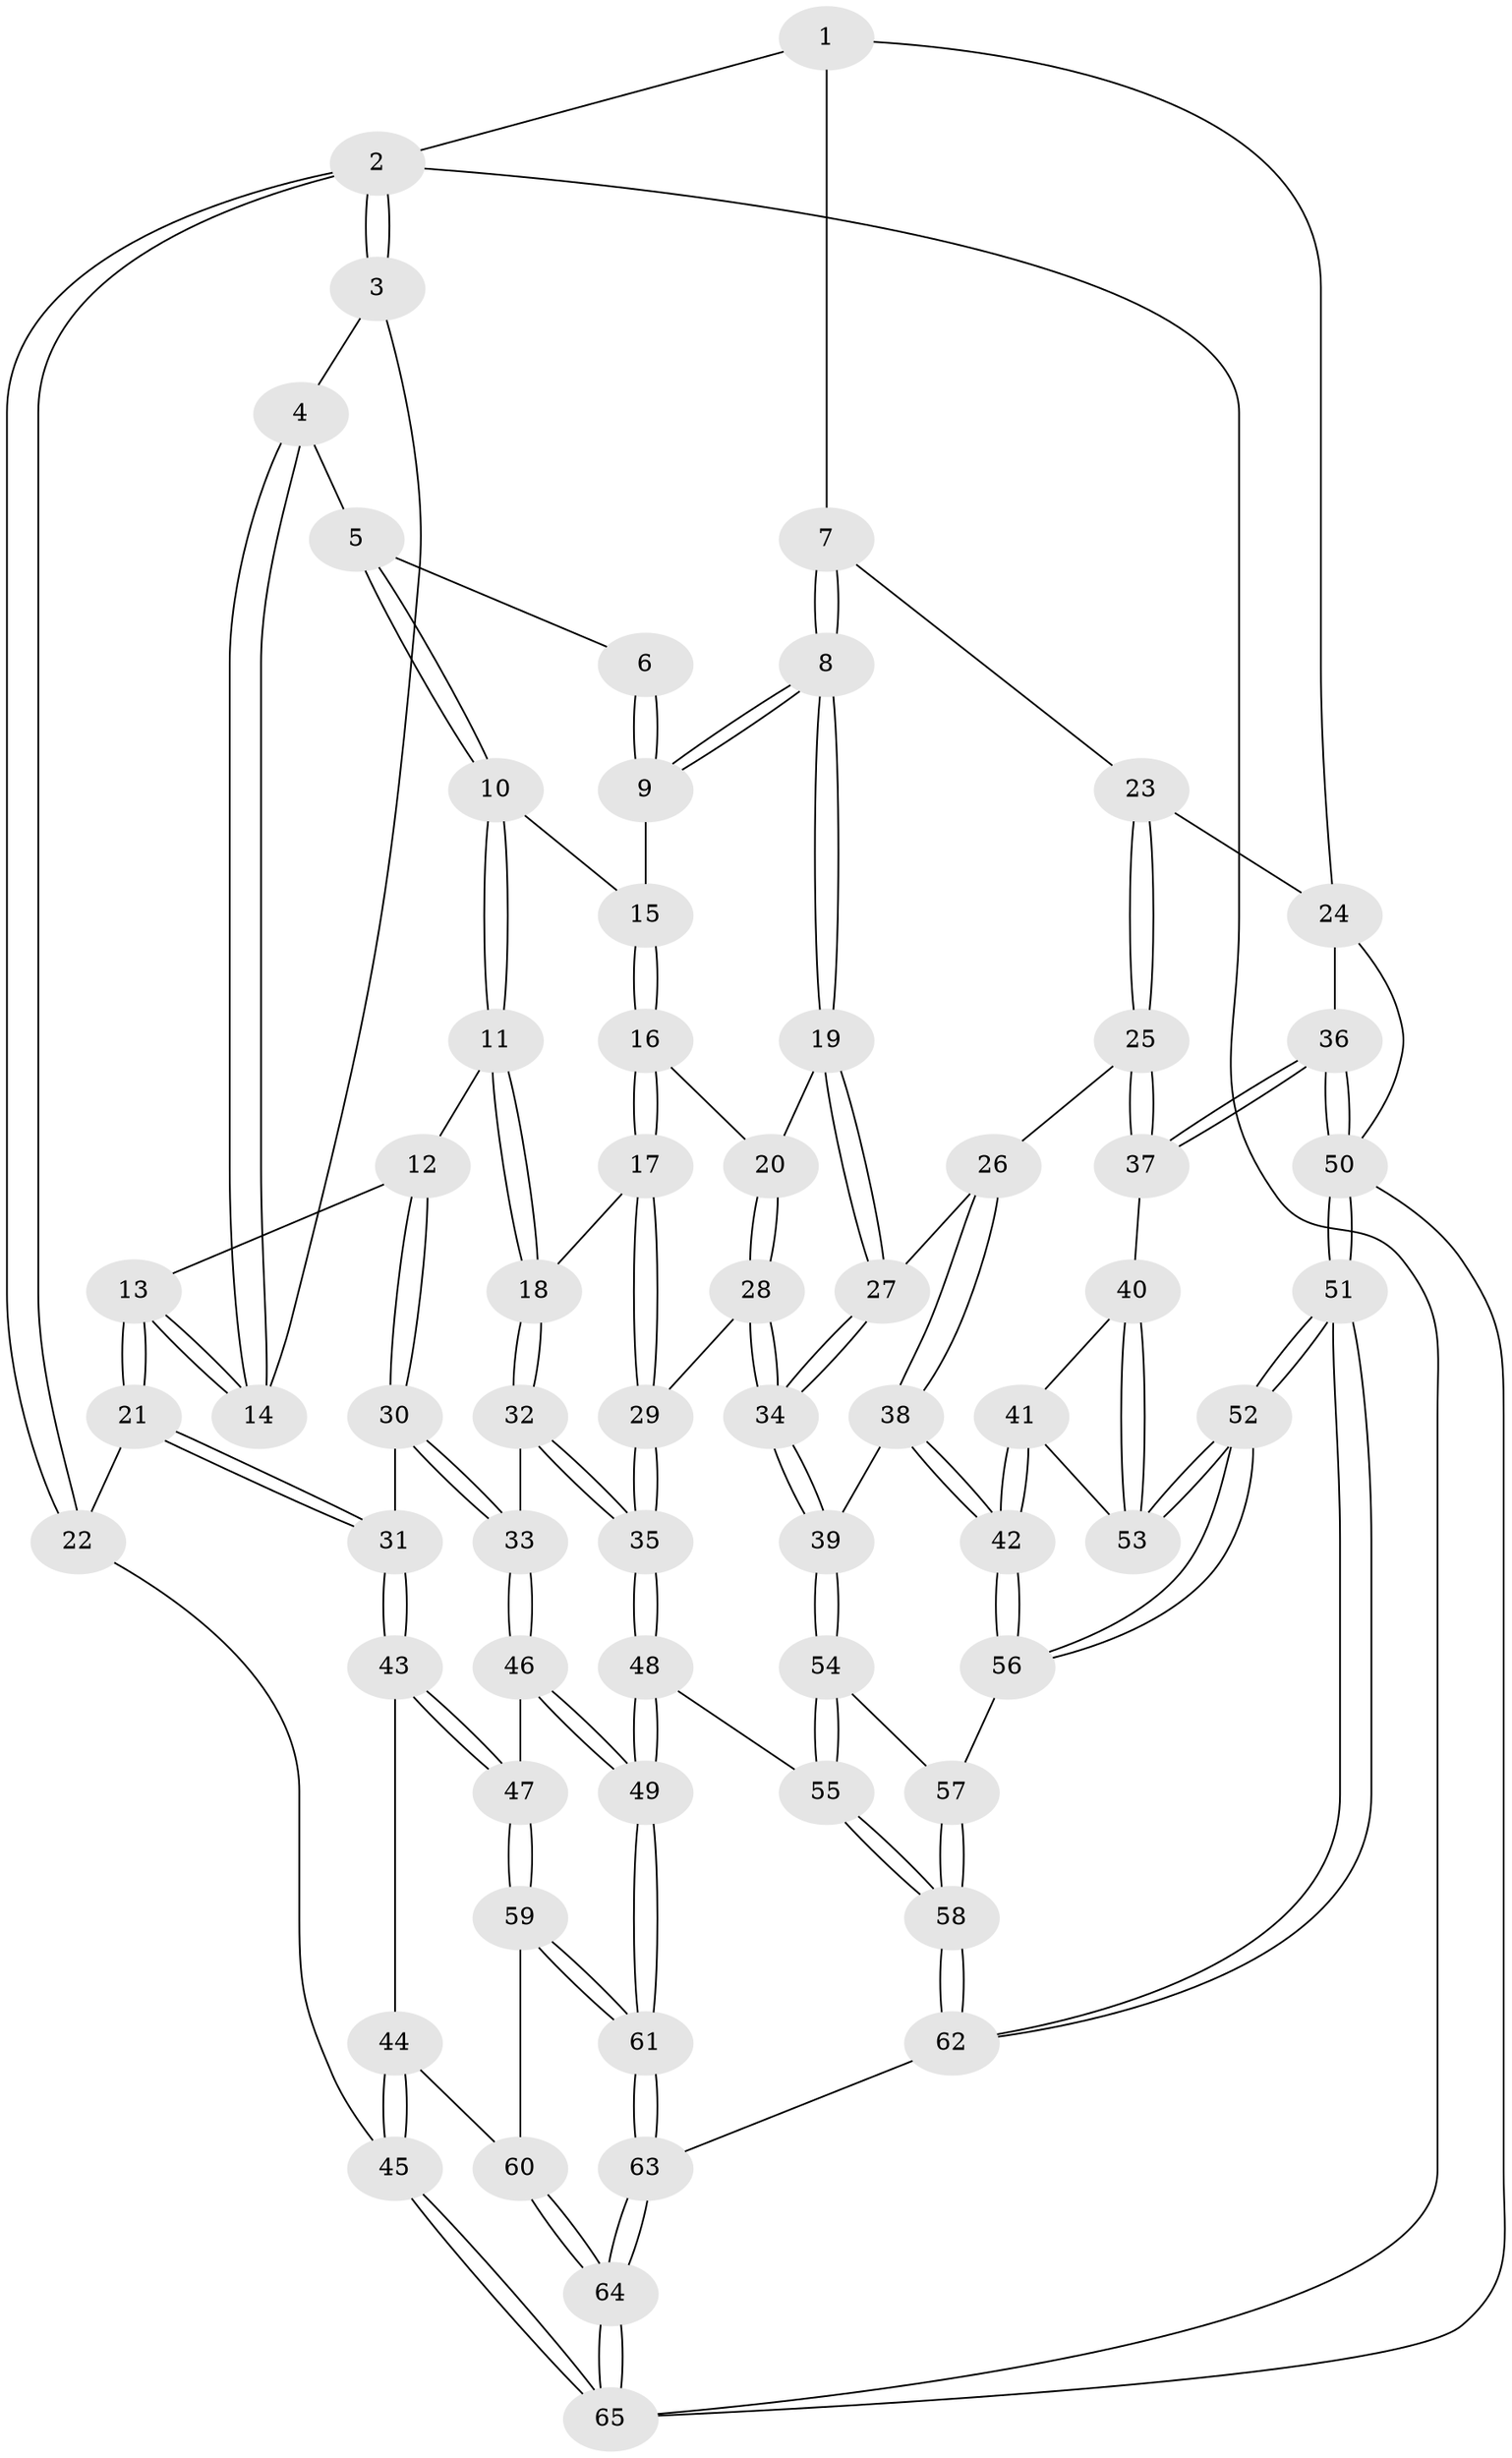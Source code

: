 // coarse degree distribution, {6: 0.0425531914893617, 4: 0.0851063829787234, 3: 0.7659574468085106, 2: 0.06382978723404255, 5: 0.0425531914893617}
// Generated by graph-tools (version 1.1) at 2025/54/03/04/25 22:54:41]
// undirected, 65 vertices, 159 edges
graph export_dot {
  node [color=gray90,style=filled];
  1 [pos="+0.7548063781392511+0"];
  2 [pos="+0+0"];
  3 [pos="+0+0"];
  4 [pos="+0.27059328080735207+0"];
  5 [pos="+0.32169269151696467+0"];
  6 [pos="+0.535119939361372+0"];
  7 [pos="+0.801463325905575+0.1861955605873025"];
  8 [pos="+0.7466829536146716+0.22753085098445736"];
  9 [pos="+0.5824689478432132+0.19089878100715807"];
  10 [pos="+0.34412247027323295+0.10851296970412264"];
  11 [pos="+0.28913841982128796+0.33804638207576715"];
  12 [pos="+0.24903950164012065+0.347465720935159"];
  13 [pos="+0.13823445058364406+0.3197722253532294"];
  14 [pos="+0.12795144426865024+0.23897798603516057"];
  15 [pos="+0.5395971153011292+0.22225896909514833"];
  16 [pos="+0.47910536614275023+0.368269337524492"];
  17 [pos="+0.407190958005582+0.39606911313581206"];
  18 [pos="+0.4040710331400685+0.39484887869538565"];
  19 [pos="+0.6977469975309574+0.4138772927923723"];
  20 [pos="+0.6211983011042802+0.4103381531277846"];
  21 [pos="+0+0.41192018565596566"];
  22 [pos="+0+0.4124068927701727"];
  23 [pos="+0.8571440726343358+0.2051015763547662"];
  24 [pos="+1+0.268828011792417"];
  25 [pos="+0.8556824462691478+0.49326667351938547"];
  26 [pos="+0.7732912301775525+0.4826015466143587"];
  27 [pos="+0.7113021250463406+0.4325401094082148"];
  28 [pos="+0.5112089660812523+0.6424541843772528"];
  29 [pos="+0.4491220309851702+0.6193588032966922"];
  30 [pos="+0.18499693645182172+0.599039478692197"];
  31 [pos="+0.17279995796605227+0.6006427290285837"];
  32 [pos="+0.2340928554160443+0.6312509181861081"];
  33 [pos="+0.2326502185815887+0.6311228068525889"];
  34 [pos="+0.5453324803172783+0.6633457533817887"];
  35 [pos="+0.3747880167500318+0.6620941010910415"];
  36 [pos="+1+0.533285899224649"];
  37 [pos="+1+0.5399899817876997"];
  38 [pos="+0.693456852267524+0.6903994459680416"];
  39 [pos="+0.567223400364801+0.6863366479919704"];
  40 [pos="+0.9741835165828845+0.5773759409306665"];
  41 [pos="+0.8399026137440117+0.6962318510479337"];
  42 [pos="+0.7480606242799281+0.7337775296743826"];
  43 [pos="+0.047926175794277666+0.7296119576231134"];
  44 [pos="+0+0.7493848073242058"];
  45 [pos="+0+0.7399657462743949"];
  46 [pos="+0.1974163185181701+0.831799503898512"];
  47 [pos="+0.19550812256873398+0.8323353848761661"];
  48 [pos="+0.34939741009080577+0.8132734724025866"];
  49 [pos="+0.30521314066255595+0.8592359576202502"];
  50 [pos="+1+1"];
  51 [pos="+1+1"];
  52 [pos="+1+1"];
  53 [pos="+0.8971908810817326+0.7788264577755918"];
  54 [pos="+0.546231153194903+0.8069831888815725"];
  55 [pos="+0.5202025147129222+0.8486755297947773"];
  56 [pos="+0.7654093979385777+0.8471630042132081"];
  57 [pos="+0.6914441900631297+0.8689305458773497"];
  58 [pos="+0.5273714113151681+1"];
  59 [pos="+0.14344480348948346+0.8985553940519724"];
  60 [pos="+0.1209021292330932+0.9222640822111374"];
  61 [pos="+0.3601850040802412+1"];
  62 [pos="+0.5081060888900042+1"];
  63 [pos="+0.39797230497509695+1"];
  64 [pos="+0+1"];
  65 [pos="+0+1"];
  1 -- 2;
  1 -- 7;
  1 -- 24;
  2 -- 3;
  2 -- 3;
  2 -- 22;
  2 -- 22;
  2 -- 65;
  3 -- 4;
  3 -- 14;
  4 -- 5;
  4 -- 14;
  4 -- 14;
  5 -- 6;
  5 -- 10;
  5 -- 10;
  6 -- 9;
  6 -- 9;
  7 -- 8;
  7 -- 8;
  7 -- 23;
  8 -- 9;
  8 -- 9;
  8 -- 19;
  8 -- 19;
  9 -- 15;
  10 -- 11;
  10 -- 11;
  10 -- 15;
  11 -- 12;
  11 -- 18;
  11 -- 18;
  12 -- 13;
  12 -- 30;
  12 -- 30;
  13 -- 14;
  13 -- 14;
  13 -- 21;
  13 -- 21;
  15 -- 16;
  15 -- 16;
  16 -- 17;
  16 -- 17;
  16 -- 20;
  17 -- 18;
  17 -- 29;
  17 -- 29;
  18 -- 32;
  18 -- 32;
  19 -- 20;
  19 -- 27;
  19 -- 27;
  20 -- 28;
  20 -- 28;
  21 -- 22;
  21 -- 31;
  21 -- 31;
  22 -- 45;
  23 -- 24;
  23 -- 25;
  23 -- 25;
  24 -- 36;
  24 -- 50;
  25 -- 26;
  25 -- 37;
  25 -- 37;
  26 -- 27;
  26 -- 38;
  26 -- 38;
  27 -- 34;
  27 -- 34;
  28 -- 29;
  28 -- 34;
  28 -- 34;
  29 -- 35;
  29 -- 35;
  30 -- 31;
  30 -- 33;
  30 -- 33;
  31 -- 43;
  31 -- 43;
  32 -- 33;
  32 -- 35;
  32 -- 35;
  33 -- 46;
  33 -- 46;
  34 -- 39;
  34 -- 39;
  35 -- 48;
  35 -- 48;
  36 -- 37;
  36 -- 37;
  36 -- 50;
  36 -- 50;
  37 -- 40;
  38 -- 39;
  38 -- 42;
  38 -- 42;
  39 -- 54;
  39 -- 54;
  40 -- 41;
  40 -- 53;
  40 -- 53;
  41 -- 42;
  41 -- 42;
  41 -- 53;
  42 -- 56;
  42 -- 56;
  43 -- 44;
  43 -- 47;
  43 -- 47;
  44 -- 45;
  44 -- 45;
  44 -- 60;
  45 -- 65;
  45 -- 65;
  46 -- 47;
  46 -- 49;
  46 -- 49;
  47 -- 59;
  47 -- 59;
  48 -- 49;
  48 -- 49;
  48 -- 55;
  49 -- 61;
  49 -- 61;
  50 -- 51;
  50 -- 51;
  50 -- 65;
  51 -- 52;
  51 -- 52;
  51 -- 62;
  51 -- 62;
  52 -- 53;
  52 -- 53;
  52 -- 56;
  52 -- 56;
  54 -- 55;
  54 -- 55;
  54 -- 57;
  55 -- 58;
  55 -- 58;
  56 -- 57;
  57 -- 58;
  57 -- 58;
  58 -- 62;
  58 -- 62;
  59 -- 60;
  59 -- 61;
  59 -- 61;
  60 -- 64;
  60 -- 64;
  61 -- 63;
  61 -- 63;
  62 -- 63;
  63 -- 64;
  63 -- 64;
  64 -- 65;
  64 -- 65;
}
